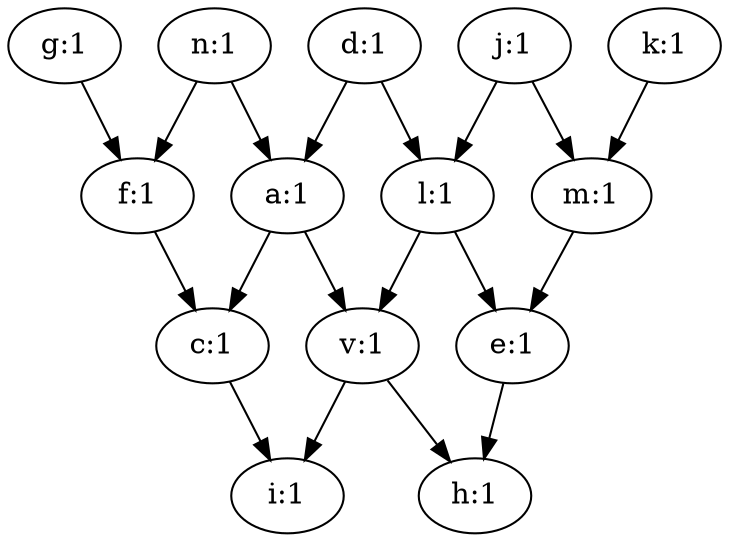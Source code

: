 digraph G {
  a [label="a:1"];
  v [label="v:1"];
  c [label="c:1"];
  d [label="d:1"];
  e [label="e:1"];
  f [label="f:1"];
  i [label="i:1"];
  h [label="h:1"];
  g [label="g:1"];
  j [label="j:1"];
  m [label="m:1"];
  n [label="n:1"];
  k [label="k:1"];
  l [label="l:1"];
  
  
  a -> v;
  a -> c;
  v -> i;
  v -> h;
  c -> i;
  d -> a;
  d -> l;
  e -> h;
  f -> c;
  g -> f;
  j -> m;
  j -> l;
  m -> e;
  n -> a;
  n -> f;
  k -> m;
  l -> v;
  l -> e;
  
  }